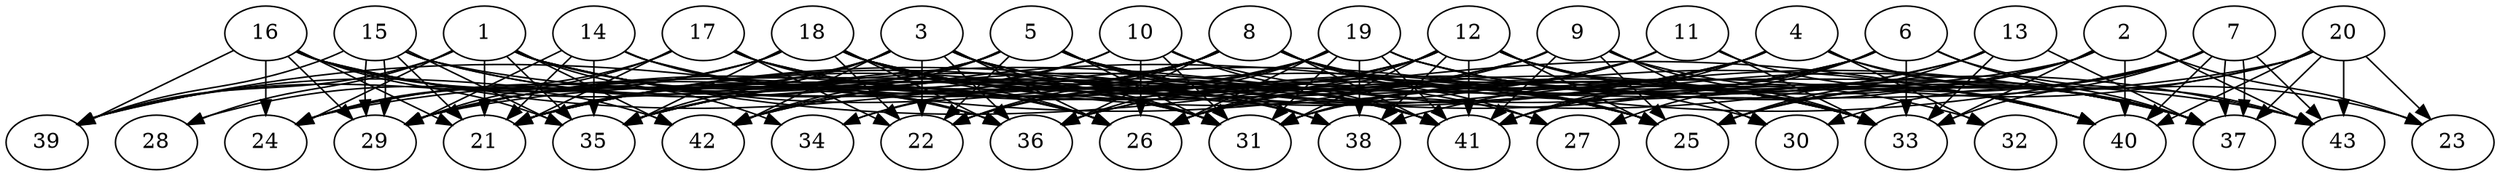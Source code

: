 // DAG (tier=3-complex, mode=data, n=43, ccr=0.539, fat=0.777, density=0.612, regular=0.282, jump=0.278, mindata=4194304, maxdata=33554432)
// DAG automatically generated by daggen at Sun Aug 24 16:33:35 2025
// /home/ermia/Project/Environments/daggen/bin/daggen --dot --ccr 0.539 --fat 0.777 --regular 0.282 --density 0.612 --jump 0.278 --mindata 4194304 --maxdata 33554432 -n 43 
digraph G {
  1 [size="21736201332487032832", alpha="0.09", expect_size="10868100666243516416"]
  1 -> 21 [size ="7104533608005632"]
  1 -> 24 [size ="7104533608005632"]
  1 -> 25 [size ="7104533608005632"]
  1 -> 26 [size ="7104533608005632"]
  1 -> 28 [size ="7104533608005632"]
  1 -> 34 [size ="7104533608005632"]
  1 -> 35 [size ="7104533608005632"]
  1 -> 39 [size ="7104533608005632"]
  1 -> 40 [size ="7104533608005632"]
  1 -> 41 [size ="7104533608005632"]
  1 -> 42 [size ="7104533608005632"]
  2 [size="2717515869479664128", alpha="0.13", expect_size="1358757934739832064"]
  2 -> 23 [size ="6706487623680000"]
  2 -> 25 [size ="6706487623680000"]
  2 -> 29 [size ="6706487623680000"]
  2 -> 31 [size ="6706487623680000"]
  2 -> 33 [size ="6706487623680000"]
  2 -> 36 [size ="6706487623680000"]
  2 -> 40 [size ="6706487623680000"]
  2 -> 43 [size ="6706487623680000"]
  3 [size="15451799524649312256", alpha="0.10", expect_size="7725899762324656128"]
  3 -> 21 [size ="7649226100047872"]
  3 -> 22 [size ="7649226100047872"]
  3 -> 25 [size ="7649226100047872"]
  3 -> 26 [size ="7649226100047872"]
  3 -> 29 [size ="7649226100047872"]
  3 -> 31 [size ="7649226100047872"]
  3 -> 33 [size ="7649226100047872"]
  3 -> 35 [size ="7649226100047872"]
  3 -> 36 [size ="7649226100047872"]
  3 -> 37 [size ="7649226100047872"]
  3 -> 42 [size ="7649226100047872"]
  4 [size="3435885704345963986944", alpha="0.09", expect_size="1717942852172981993472"]
  4 -> 21 [size ="1821583677063168"]
  4 -> 23 [size ="1821583677063168"]
  4 -> 26 [size ="1821583677063168"]
  4 -> 31 [size ="1821583677063168"]
  4 -> 32 [size ="1821583677063168"]
  4 -> 35 [size ="1821583677063168"]
  4 -> 37 [size ="1821583677063168"]
  4 -> 41 [size ="1821583677063168"]
  5 [size="3394780920067750100992", alpha="0.09", expect_size="1697390460033875050496"]
  5 -> 21 [size ="1807026363564032"]
  5 -> 22 [size ="1807026363564032"]
  5 -> 24 [size ="1807026363564032"]
  5 -> 25 [size ="1807026363564032"]
  5 -> 31 [size ="1807026363564032"]
  5 -> 33 [size ="1807026363564032"]
  5 -> 37 [size ="1807026363564032"]
  5 -> 38 [size ="1807026363564032"]
  5 -> 39 [size ="1807026363564032"]
  5 -> 41 [size ="1807026363564032"]
  5 -> 42 [size ="1807026363564032"]
  6 [size="29357852569679979085824", alpha="0.07", expect_size="14678926284839989542912"]
  6 -> 21 [size ="7613298254020608"]
  6 -> 27 [size ="7613298254020608"]
  6 -> 33 [size ="7613298254020608"]
  6 -> 36 [size ="7613298254020608"]
  6 -> 37 [size ="7613298254020608"]
  6 -> 41 [size ="7613298254020608"]
  6 -> 42 [size ="7613298254020608"]
  6 -> 43 [size ="7613298254020608"]
  7 [size="340568410205470656", alpha="0.10", expect_size="170284205102735328"]
  7 -> 25 [size ="5612831781158912"]
  7 -> 30 [size ="5612831781158912"]
  7 -> 33 [size ="5612831781158912"]
  7 -> 37 [size ="5612831781158912"]
  7 -> 37 [size ="5612831781158912"]
  7 -> 40 [size ="5612831781158912"]
  7 -> 41 [size ="5612831781158912"]
  7 -> 42 [size ="5612831781158912"]
  7 -> 43 [size ="5612831781158912"]
  8 [size="13750026273331294", alpha="0.18", expect_size="6875013136665647"]
  8 -> 21 [size ="256531182387200"]
  8 -> 22 [size ="256531182387200"]
  8 -> 25 [size ="256531182387200"]
  8 -> 27 [size ="256531182387200"]
  8 -> 29 [size ="256531182387200"]
  8 -> 33 [size ="256531182387200"]
  8 -> 34 [size ="256531182387200"]
  8 -> 35 [size ="256531182387200"]
  8 -> 36 [size ="256531182387200"]
  8 -> 41 [size ="256531182387200"]
  8 -> 43 [size ="256531182387200"]
  9 [size="93129549682587520", alpha="0.12", expect_size="46564774841293760"]
  9 -> 25 [size ="5767070692147200"]
  9 -> 26 [size ="5767070692147200"]
  9 -> 30 [size ="5767070692147200"]
  9 -> 33 [size ="5767070692147200"]
  9 -> 35 [size ="5767070692147200"]
  9 -> 37 [size ="5767070692147200"]
  9 -> 39 [size ="5767070692147200"]
  9 -> 41 [size ="5767070692147200"]
  10 [size="5443294749694310", alpha="0.01", expect_size="2721647374847155"]
  10 -> 21 [size ="585715561791488"]
  10 -> 26 [size ="585715561791488"]
  10 -> 31 [size ="585715561791488"]
  10 -> 33 [size ="585715561791488"]
  10 -> 41 [size ="585715561791488"]
  10 -> 42 [size ="585715561791488"]
  11 [size="10589562590810079232000", alpha="0.20", expect_size="5294781295405039616000"]
  11 -> 21 [size ="3857820365619200"]
  11 -> 31 [size ="3857820365619200"]
  11 -> 33 [size ="3857820365619200"]
  11 -> 40 [size ="3857820365619200"]
  12 [size="2607321664165148360704", alpha="0.14", expect_size="1303660832082574180352"]
  12 -> 22 [size ="1515489956200448"]
  12 -> 25 [size ="1515489956200448"]
  12 -> 26 [size ="1515489956200448"]
  12 -> 29 [size ="1515489956200448"]
  12 -> 31 [size ="1515489956200448"]
  12 -> 33 [size ="1515489956200448"]
  12 -> 35 [size ="1515489956200448"]
  12 -> 37 [size ="1515489956200448"]
  12 -> 38 [size ="1515489956200448"]
  12 -> 40 [size ="1515489956200448"]
  12 -> 41 [size ="1515489956200448"]
  13 [size="101185574130296608", alpha="0.09", expect_size="50592787065148304"]
  13 -> 25 [size ="3312964371218432"]
  13 -> 26 [size ="3312964371218432"]
  13 -> 33 [size ="3312964371218432"]
  13 -> 35 [size ="3312964371218432"]
  13 -> 37 [size ="3312964371218432"]
  14 [size="403011931911084480", alpha="0.14", expect_size="201505965955542240"]
  14 -> 21 [size ="8227164952461312"]
  14 -> 26 [size ="8227164952461312"]
  14 -> 29 [size ="8227164952461312"]
  14 -> 35 [size ="8227164952461312"]
  14 -> 36 [size ="8227164952461312"]
  14 -> 41 [size ="8227164952461312"]
  15 [size="13720744044258694004736", alpha="0.14", expect_size="6860372022129347002368"]
  15 -> 21 [size ="4585025571913728"]
  15 -> 29 [size ="4585025571913728"]
  15 -> 29 [size ="4585025571913728"]
  15 -> 31 [size ="4585025571913728"]
  15 -> 35 [size ="4585025571913728"]
  15 -> 38 [size ="4585025571913728"]
  15 -> 39 [size ="4585025571913728"]
  15 -> 43 [size ="4585025571913728"]
  16 [size="204491158923644032", alpha="0.12", expect_size="102245579461822016"]
  16 -> 21 [size ="6384087782653952"]
  16 -> 24 [size ="6384087782653952"]
  16 -> 25 [size ="6384087782653952"]
  16 -> 29 [size ="6384087782653952"]
  16 -> 31 [size ="6384087782653952"]
  16 -> 35 [size ="6384087782653952"]
  16 -> 36 [size ="6384087782653952"]
  16 -> 39 [size ="6384087782653952"]
  16 -> 42 [size ="6384087782653952"]
  17 [size="9348230598665124708352", alpha="0.14", expect_size="4674115299332562354176"]
  17 -> 21 [size ="3550119169359872"]
  17 -> 22 [size ="3550119169359872"]
  17 -> 24 [size ="3550119169359872"]
  17 -> 25 [size ="3550119169359872"]
  17 -> 26 [size ="3550119169359872"]
  17 -> 29 [size ="3550119169359872"]
  17 -> 30 [size ="3550119169359872"]
  18 [size="9108295629222416", alpha="0.13", expect_size="4554147814611208"]
  18 -> 22 [size ="258576358572032"]
  18 -> 24 [size ="258576358572032"]
  18 -> 26 [size ="258576358572032"]
  18 -> 27 [size ="258576358572032"]
  18 -> 28 [size ="258576358572032"]
  18 -> 31 [size ="258576358572032"]
  18 -> 33 [size ="258576358572032"]
  18 -> 35 [size ="258576358572032"]
  18 -> 36 [size ="258576358572032"]
  18 -> 38 [size ="258576358572032"]
  18 -> 39 [size ="258576358572032"]
  18 -> 40 [size ="258576358572032"]
  18 -> 41 [size ="258576358572032"]
  19 [size="141263166642684166144", alpha="0.07", expect_size="70631583321342083072"]
  19 -> 22 [size ="216991445024768"]
  19 -> 26 [size ="216991445024768"]
  19 -> 29 [size ="216991445024768"]
  19 -> 31 [size ="216991445024768"]
  19 -> 32 [size ="216991445024768"]
  19 -> 34 [size ="216991445024768"]
  19 -> 36 [size ="216991445024768"]
  19 -> 37 [size ="216991445024768"]
  19 -> 38 [size ="216991445024768"]
  19 -> 40 [size ="216991445024768"]
  19 -> 41 [size ="216991445024768"]
  20 [size="12605471357849190", alpha="0.16", expect_size="6302735678924595"]
  20 -> 23 [size ="1020010516447232"]
  20 -> 24 [size ="1020010516447232"]
  20 -> 25 [size ="1020010516447232"]
  20 -> 37 [size ="1020010516447232"]
  20 -> 38 [size ="1020010516447232"]
  20 -> 40 [size ="1020010516447232"]
  20 -> 43 [size ="1020010516447232"]
  21 [size="54386879788005712", alpha="0.09", expect_size="27193439894002856"]
  22 [size="33178648208713187328000", alpha="0.12", expect_size="16589324104356593664000"]
  23 [size="153869334044829810688", alpha="0.17", expect_size="76934667022414905344"]
  24 [size="359236551860289792", alpha="0.07", expect_size="179618275930144896"]
  25 [size="107750150976886013952", alpha="0.01", expect_size="53875075488443006976"]
  26 [size="30876452550971436", alpha="0.04", expect_size="15438226275485718"]
  27 [size="21785708977712076", alpha="0.09", expect_size="10892854488856038"]
  28 [size="4905402064094959239168", alpha="0.18", expect_size="2452701032047479619584"]
  29 [size="218232466654266016", alpha="0.15", expect_size="109116233327133008"]
  30 [size="7086951562660322213888", alpha="0.11", expect_size="3543475781330161106944"]
  31 [size="312982302184979200", alpha="0.12", expect_size="156491151092489600"]
  32 [size="14393492774672291840", alpha="0.15", expect_size="7196746387336145920"]
  33 [size="7228427838493537861632", alpha="0.13", expect_size="3614213919246768930816"]
  34 [size="12170188827164332032", alpha="0.00", expect_size="6085094413582166016"]
  35 [size="28661785815164066463744", alpha="0.07", expect_size="14330892907582033231872"]
  36 [size="386852088718508544", alpha="0.16", expect_size="193426044359254272"]
  37 [size="24891289407566868", alpha="0.13", expect_size="12445644703783434"]
  38 [size="20944746585206804", alpha="0.18", expect_size="10472373292603402"]
  39 [size="192102895438194624", alpha="0.08", expect_size="96051447719097312"]
  40 [size="82448717167884400", alpha="0.00", expect_size="41224358583942200"]
  41 [size="5468916891699335168", alpha="0.04", expect_size="2734458445849667584"]
  42 [size="98460878853699088", alpha="0.08", expect_size="49230439426849544"]
  43 [size="315115535598924480", alpha="0.17", expect_size="157557767799462240"]
}